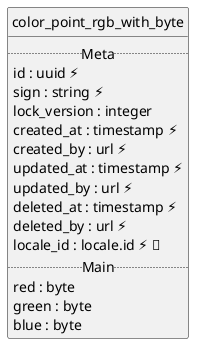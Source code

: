 @startuml uml
skinparam monochrome true
skinparam linetype ortho
hide circle

entity color_point_rgb_with_byte {
  .. Meta ..
  id : uuid ⚡
  sign : string ⚡
  lock_version : integer
  created_at : timestamp ⚡
  created_by : url ⚡
  updated_at : timestamp ⚡
  updated_by : url ⚡
  deleted_at : timestamp ⚡
  deleted_by : url ⚡
  locale_id : locale.id ⚡ 🔑
  .. Main ..
  red : byte
  green : byte
  blue : byte
}

@enduml
